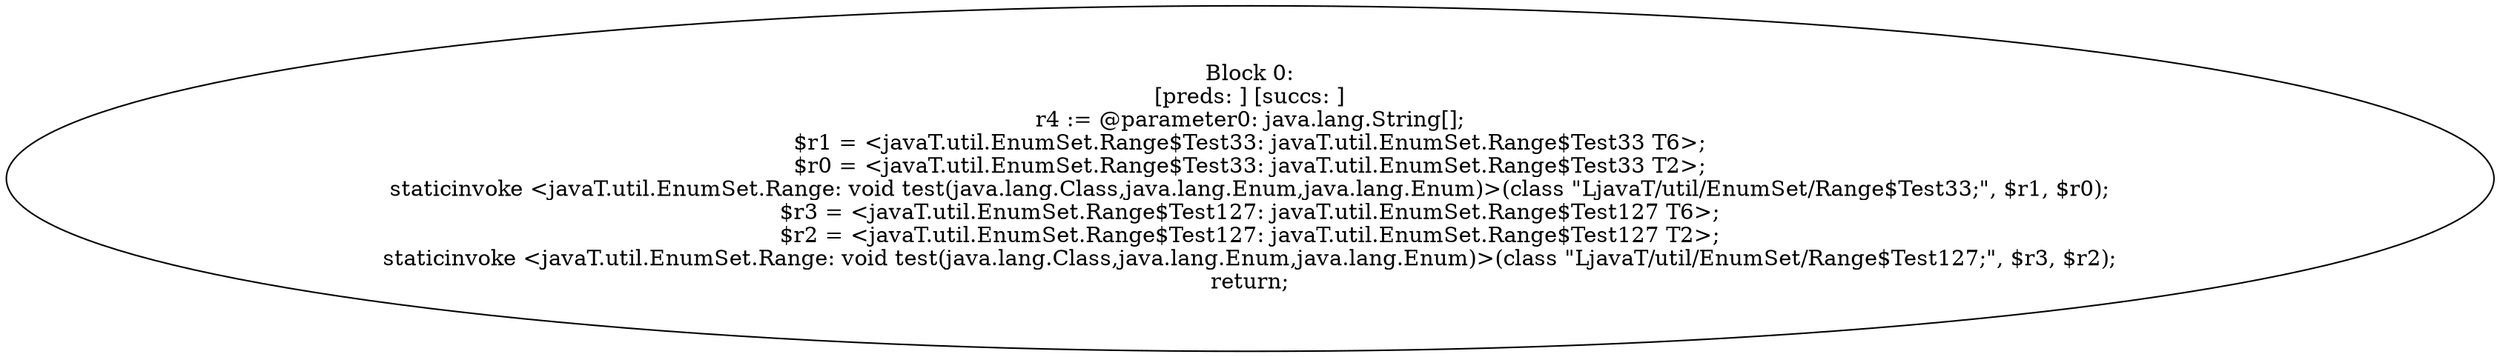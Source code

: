 digraph "unitGraph" {
    "Block 0:
[preds: ] [succs: ]
r4 := @parameter0: java.lang.String[];
$r1 = <javaT.util.EnumSet.Range$Test33: javaT.util.EnumSet.Range$Test33 T6>;
$r0 = <javaT.util.EnumSet.Range$Test33: javaT.util.EnumSet.Range$Test33 T2>;
staticinvoke <javaT.util.EnumSet.Range: void test(java.lang.Class,java.lang.Enum,java.lang.Enum)>(class \"LjavaT/util/EnumSet/Range$Test33;\", $r1, $r0);
$r3 = <javaT.util.EnumSet.Range$Test127: javaT.util.EnumSet.Range$Test127 T6>;
$r2 = <javaT.util.EnumSet.Range$Test127: javaT.util.EnumSet.Range$Test127 T2>;
staticinvoke <javaT.util.EnumSet.Range: void test(java.lang.Class,java.lang.Enum,java.lang.Enum)>(class \"LjavaT/util/EnumSet/Range$Test127;\", $r3, $r2);
return;
"
}
